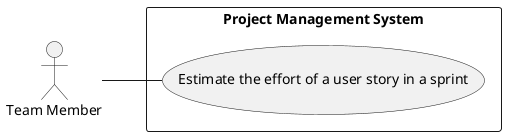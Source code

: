 @startuml
left to right direction

"Team Member"

rectangle "Project Management System"{
"Team Member" -- (Estimate the effort of a user story in a sprint)
}
@enduml